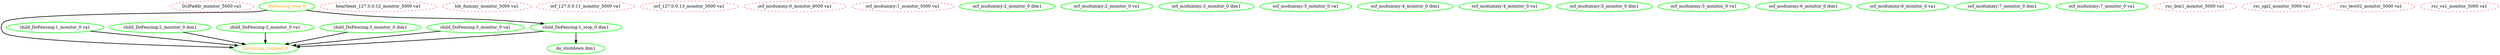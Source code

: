  digraph "g" {
"DcIPaddr_monitor_5000 va1" [ style=dashed color="red" fontcolor="black"]
"DoFencing_stop_0" -> "DoFencing_stopped_0" [ style = bold]
"DoFencing_stop_0" -> "child_DoFencing:1_stop_0 ibm1" [ style = bold]
"DoFencing_stop_0" [ style=bold color="green" fontcolor="orange"]
"DoFencing_stopped_0" [ style=bold color="green" fontcolor="orange"]
"child_DoFencing:1_monitor_0 va1" -> "DoFencing_stopped_0" [ style = bold]
"child_DoFencing:1_monitor_0 va1" [ style=bold color="green" fontcolor="black"]
"child_DoFencing:1_stop_0 ibm1" -> "DoFencing_stopped_0" [ style = bold]
"child_DoFencing:1_stop_0 ibm1" -> "do_shutdown ibm1" [ style = bold]
"child_DoFencing:1_stop_0 ibm1" [ style=bold color="green" fontcolor="black"]
"child_DoFencing:2_monitor_0 ibm1" -> "DoFencing_stopped_0" [ style = bold]
"child_DoFencing:2_monitor_0 ibm1" [ style=bold color="green" fontcolor="black"]
"child_DoFencing:2_monitor_0 va1" -> "DoFencing_stopped_0" [ style = bold]
"child_DoFencing:2_monitor_0 va1" [ style=bold color="green" fontcolor="black"]
"child_DoFencing:3_monitor_0 ibm1" -> "DoFencing_stopped_0" [ style = bold]
"child_DoFencing:3_monitor_0 ibm1" [ style=bold color="green" fontcolor="black"]
"child_DoFencing:3_monitor_0 va1" -> "DoFencing_stopped_0" [ style = bold]
"child_DoFencing:3_monitor_0 va1" [ style=bold color="green" fontcolor="black"]
"do_shutdown ibm1" [ style=bold color="green" fontcolor="black"]
"heartbeat_127.0.0.12_monitor_5000 va1" [ style=dashed color="red" fontcolor="black"]
"lsb_dummy_monitor_5000 va1" [ style=dashed color="red" fontcolor="black"]
"ocf_127.0.0.11_monitor_5000 va1" [ style=dashed color="red" fontcolor="black"]
"ocf_127.0.0.13_monitor_5000 va1" [ style=dashed color="red" fontcolor="black"]
"ocf_msdummy:0_monitor_6000 va1" [ style=dashed color="red" fontcolor="black"]
"ocf_msdummy:1_monitor_5000 va1" [ style=dashed color="red" fontcolor="black"]
"ocf_msdummy:2_monitor_0 ibm1" [ style=bold color="green" fontcolor="black"]
"ocf_msdummy:2_monitor_0 va1" [ style=bold color="green" fontcolor="black"]
"ocf_msdummy:3_monitor_0 ibm1" [ style=bold color="green" fontcolor="black"]
"ocf_msdummy:3_monitor_0 va1" [ style=bold color="green" fontcolor="black"]
"ocf_msdummy:4_monitor_0 ibm1" [ style=bold color="green" fontcolor="black"]
"ocf_msdummy:4_monitor_0 va1" [ style=bold color="green" fontcolor="black"]
"ocf_msdummy:5_monitor_0 ibm1" [ style=bold color="green" fontcolor="black"]
"ocf_msdummy:5_monitor_0 va1" [ style=bold color="green" fontcolor="black"]
"ocf_msdummy:6_monitor_0 ibm1" [ style=bold color="green" fontcolor="black"]
"ocf_msdummy:6_monitor_0 va1" [ style=bold color="green" fontcolor="black"]
"ocf_msdummy:7_monitor_0 ibm1" [ style=bold color="green" fontcolor="black"]
"ocf_msdummy:7_monitor_0 va1" [ style=bold color="green" fontcolor="black"]
"rsc_ibm1_monitor_5000 va1" [ style=dashed color="red" fontcolor="black"]
"rsc_sgi2_monitor_5000 va1" [ style=dashed color="red" fontcolor="black"]
"rsc_test02_monitor_5000 va1" [ style=dashed color="red" fontcolor="black"]
"rsc_va1_monitor_5000 va1" [ style=dashed color="red" fontcolor="black"]
}
